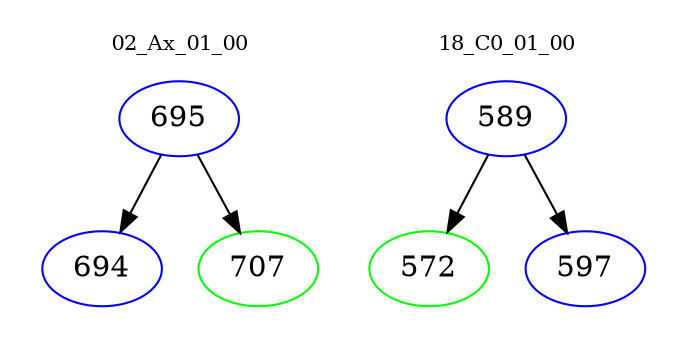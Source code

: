 digraph{
subgraph cluster_0 {
color = white
label = "02_Ax_01_00";
fontsize=10;
T0_695 [label="695", color="blue"]
T0_695 -> T0_694 [color="black"]
T0_694 [label="694", color="blue"]
T0_695 -> T0_707 [color="black"]
T0_707 [label="707", color="green"]
}
subgraph cluster_1 {
color = white
label = "18_C0_01_00";
fontsize=10;
T1_589 [label="589", color="blue"]
T1_589 -> T1_572 [color="black"]
T1_572 [label="572", color="green"]
T1_589 -> T1_597 [color="black"]
T1_597 [label="597", color="blue"]
}
}
